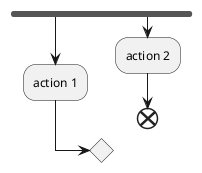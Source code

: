 {
  "sha1": "2qapi72387eogfrygzzf67r9y3xazra",
  "insertion": {
    "when": "2024-05-30T20:48:20.066Z",
    "url": "https://forum.plantuml.net/13731/activity-layout-issue-java-error-end-merge-with-more-than-fork",
    "user": "plantuml@gmail.com"
  }
}
@startuml
fork
  :action 1;
fork again
  :action 2;
  end
end merge
@enduml
